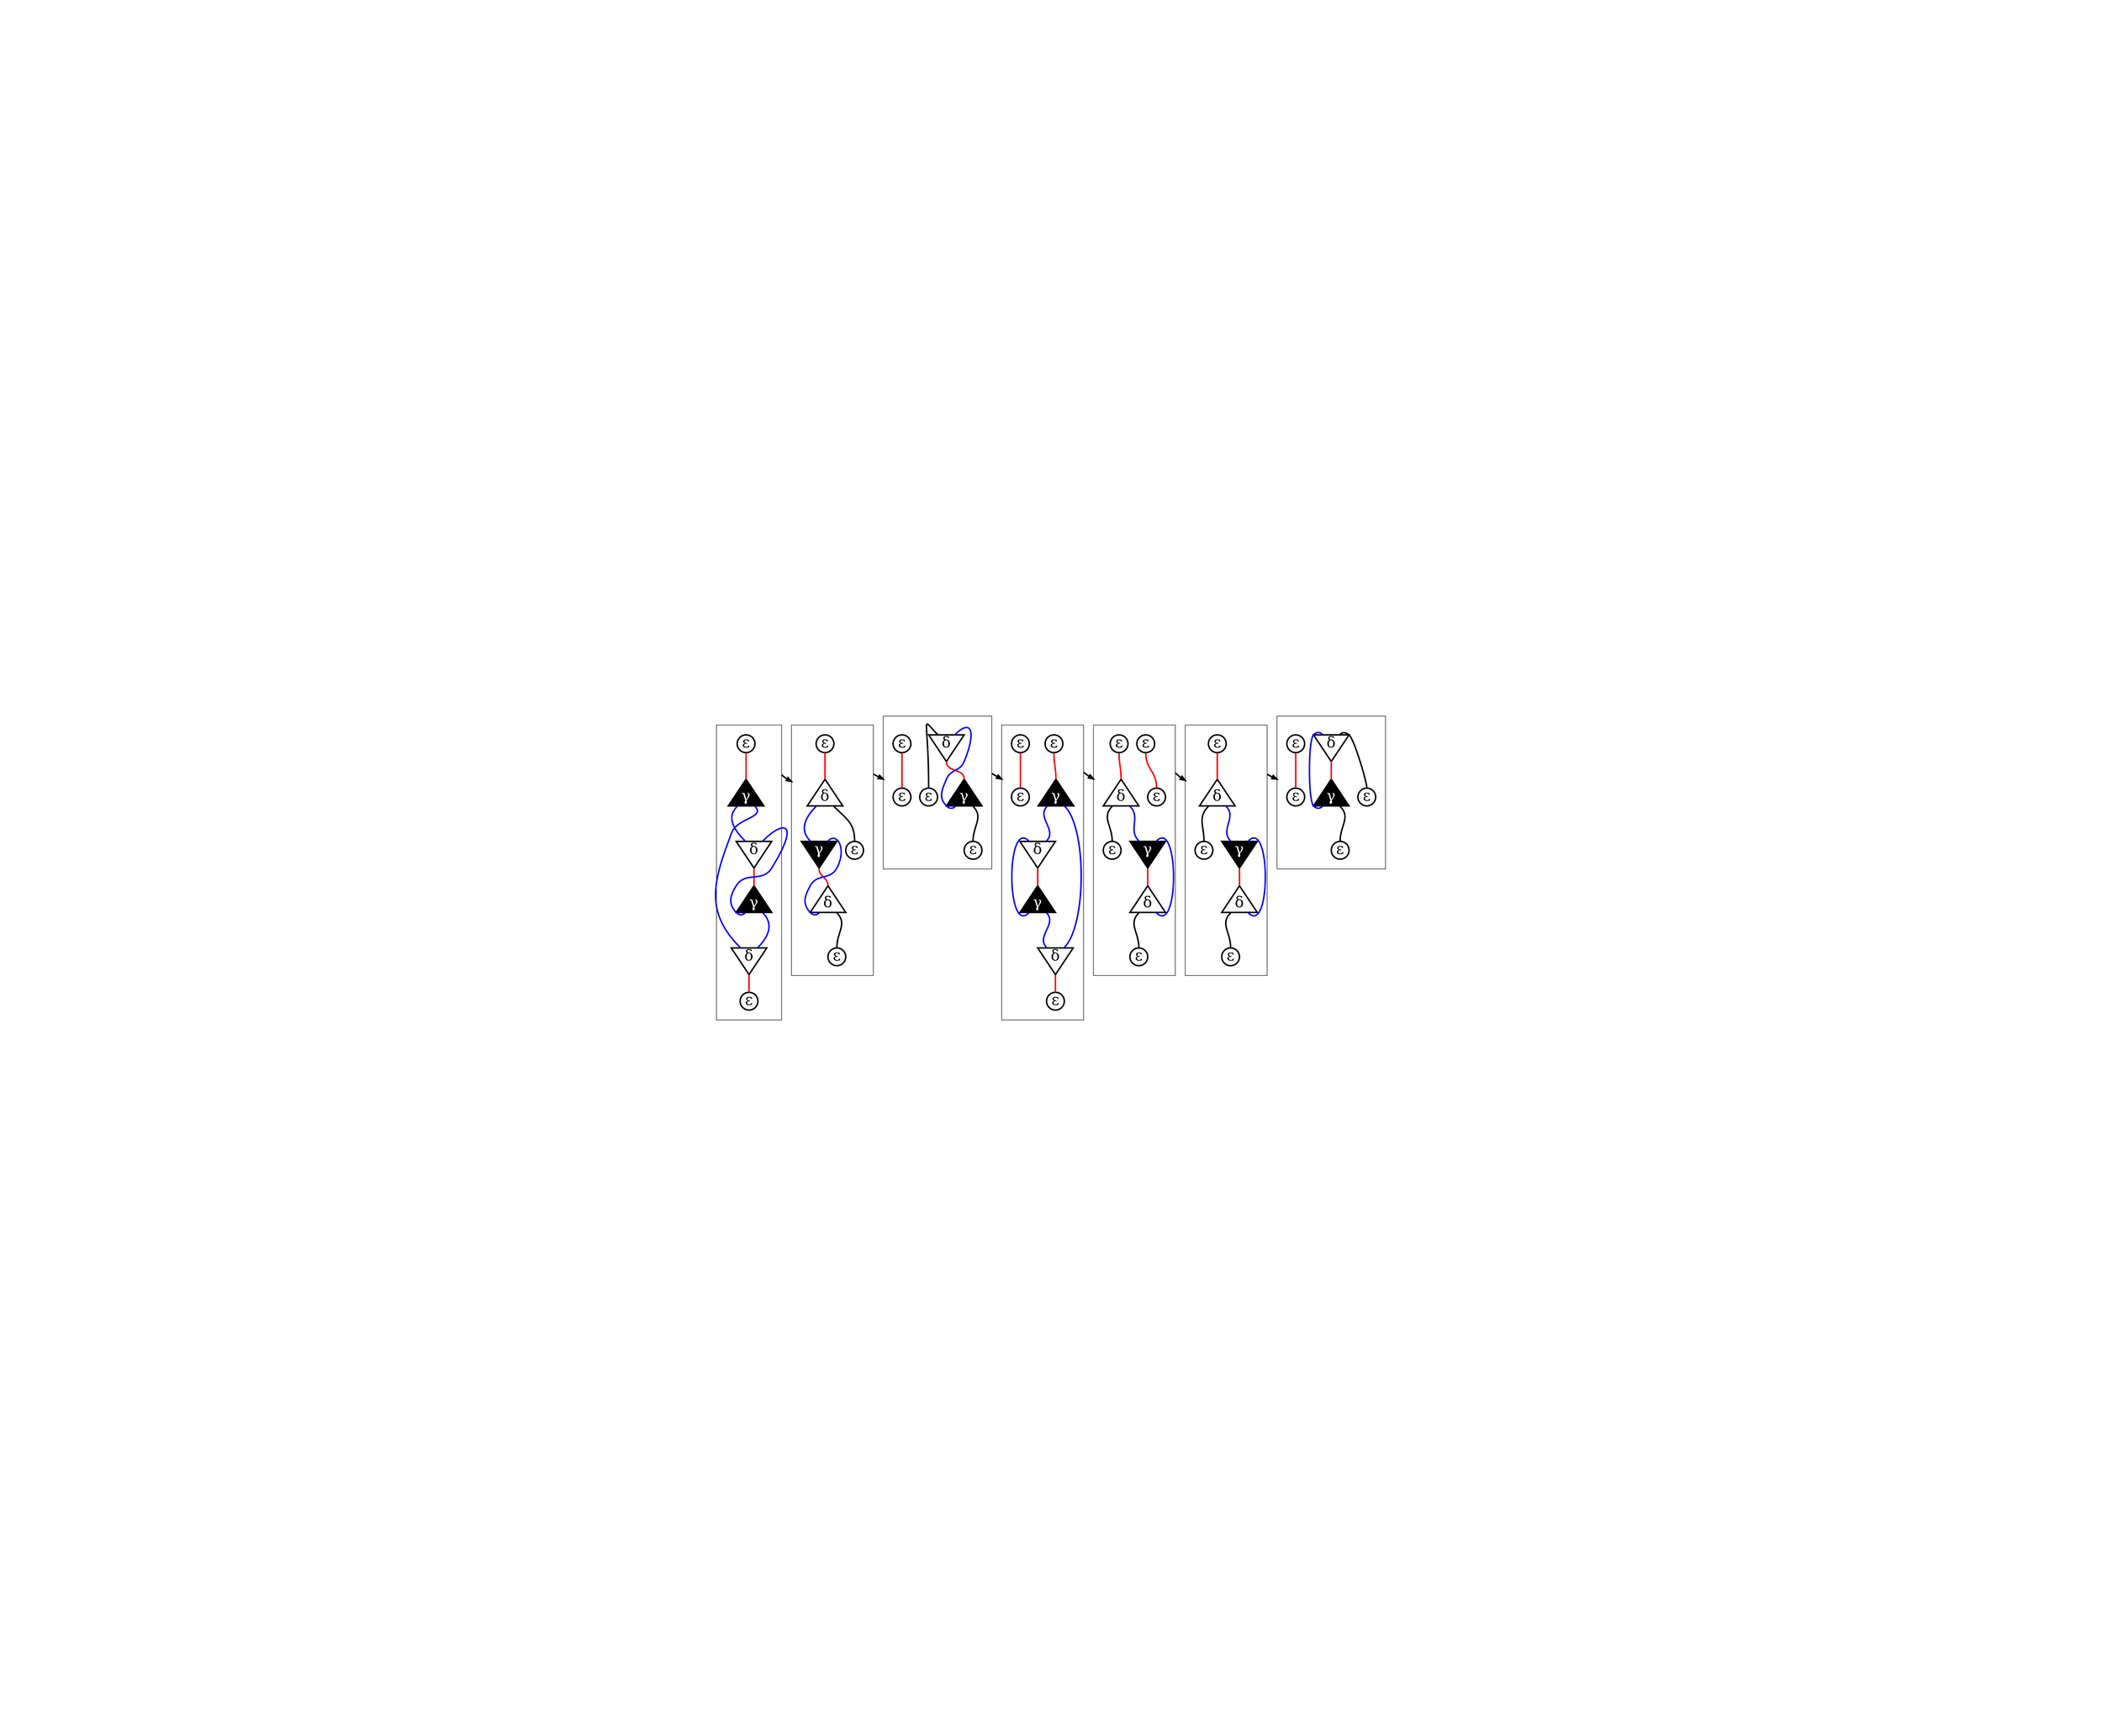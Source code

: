 digraph inet {
    graph [margin=20]
    node [penwidth=3,fontsize=30]
    edge [penwidth=3]
    
    
    compound=true;
    subgraph cluster_step0 {
dummy_0 [shape=point,style=invis];
	 "sg0n0":s-> "sg0n4":n [color=red] [arrowhead=none];
	 "sg0n4":sw-> "sg0n2":nw [color=blue] [arrowhead=none];
	 "sg0n2":s-> "sg0n5":n [color=red] [arrowhead=none];
	 "sg0n5":sw-> "sg0n2":ne [color=blue] [arrowhead=none];
	 "sg0n5":se-> "sg0n3":ne [color=blue] [arrowhead=none];
	 "sg0n3":s-> "sg0n1":n [color=red] [arrowhead=none];
	"sg0n1" [label="ε", shape=circle, width=0.2,fixedsize=true,height=0.5,fontcolor=black] [orientation=0];
	 "sg0n3":nw-> "sg0n4":se [color=blue] [arrowhead=none];
	"sg0n3" [label="δ", margin=0,shape=triangle,fixedsize=true,width=1,fillcolor=black,height=1,style=stroke,fontcolor=black] [orientation=180];
	"sg0n5" [label="γ", margin=0,shape=triangle,fixedsize=true,width=1,fillcolor=black,height=1,style=filled,fontcolor=white] [orientation=0];
	"sg0n2" [label="δ", margin=0,shape=triangle,fixedsize=true,width=1,fillcolor=black,height=1,style=stroke,fontcolor=black] [orientation=180];
	"sg0n4" [label="γ", margin=0,shape=triangle,fixedsize=true,width=1,fillcolor=black,height=1,style=filled,fontcolor=white] [orientation=0];
	"sg0n0" [label="ε", shape=circle, width=0.2,fixedsize=true,height=0.5,fontcolor=black] [orientation=180];
}
dummy_0:s -> dummy_1:s [constraint=false,ltail=cluster_step0,lhead=cluster_step1];
subgraph cluster_step1 {
dummy_1 [shape=point,style=invis];
	 "sg1n0":s-> "sg1n2":n [color=red] [arrowhead=none];
	 "sg1n2":sw-> "sg1n3":nw [color=blue] [arrowhead=none];
	 "sg1n3":s-> "sg1n1":n [color=red] [arrowhead=none];
	 "sg1n1":sw-> "sg1n3":ne [color=blue] [arrowhead=none];
	 "sg1n1":se-> "sg1n4":n [arrowhead=none];
	"sg1n4" [label="ε", shape=circle, width=0.2,fixedsize=true,height=0.5,fontcolor=black] [orientation=0];
	"sg1n1" [label="δ", margin=0,shape=triangle,fixedsize=true,width=1,fillcolor=black,height=1,style=stroke,fontcolor=black] [orientation=0];
	"sg1n3" [label="γ", margin=0,shape=triangle,fixedsize=true,width=1,fillcolor=black,height=1,style=filled,fontcolor=white] [orientation=180];
	 "sg1n2":se-> "sg1n5":n [arrowhead=none];
	"sg1n5" [label="ε", shape=circle, width=0.2,fixedsize=true,height=0.5,fontcolor=black] [orientation=0];
	"sg1n2" [label="δ", margin=0,shape=triangle,fixedsize=true,width=1,fillcolor=black,height=1,style=stroke,fontcolor=black] [orientation=0];
	"sg1n0" [label="ε", shape=circle, width=0.2,fixedsize=true,height=0.5,fontcolor=black] [orientation=180];
}
dummy_1:s -> dummy_2:s [constraint=false,ltail=cluster_step1,lhead=cluster_step2];
subgraph cluster_step2 {
dummy_2 [shape=point,style=invis];
	 "sg2n0":s-> "sg2n1":n [color=red] [arrowhead=none];
	 "sg2n1":sw-> "sg2n0":ne [color=blue] [arrowhead=none];
	 "sg2n1":se-> "sg2n4":n [arrowhead=none];
	"sg2n4" [label="ε", shape=circle, width=0.2,fixedsize=true,height=0.5,fontcolor=black] [orientation=0];
	"sg2n1" [label="γ", margin=0,shape=triangle,fixedsize=true,width=1,fillcolor=black,height=1,style=filled,fontcolor=white] [orientation=0];
	 "sg2n0":nw-> "sg2n2":n [arrowhead=none];
	"sg2n2" [label="ε", shape=circle, width=0.2,fixedsize=true,height=0.5,fontcolor=black] [orientation=0];
	"sg2n0" [label="δ", margin=0,shape=triangle,fixedsize=true,width=1,fillcolor=black,height=1,style=stroke,fontcolor=black] [orientation=180];
	 "sg2n3":s-> "sg2n5":n [color=red] [arrowhead=none];
	"sg2n5" [label="ε", shape=circle, width=0.2,fixedsize=true,height=0.5,fontcolor=black] [orientation=0];
	"sg2n3" [label="ε", shape=circle, width=0.2,fixedsize=true,height=0.5,fontcolor=black] [orientation=180];
}
dummy_2:s -> dummy_3:s [constraint=false,ltail=cluster_step2,lhead=cluster_step3];
subgraph cluster_step3 {
dummy_3 [shape=point,style=invis];
	 "sg3n0":s-> "sg3n7":n [color=red] [arrowhead=none];
	 "sg3n7":sw-> "sg3n4":ne [color=blue] [arrowhead=none];
	 "sg3n4":s-> "sg3n6":n [color=red] [arrowhead=none];
	 "sg3n6":sw-> "sg3n4":nw [color=blue] [arrowhead=none];
	 "sg3n6":se-> "sg3n5":nw [color=blue] [arrowhead=none];
	 "sg3n5":s-> "sg3n2":n [color=red] [arrowhead=none];
	"sg3n2" [label="ε", shape=circle, width=0.2,fixedsize=true,height=0.5,fontcolor=black] [orientation=0];
	 "sg3n5":ne-> "sg3n7":se [color=blue] [arrowhead=none];
	"sg3n5" [label="δ", margin=0,shape=triangle,fixedsize=true,width=1,fillcolor=black,height=1,style=stroke,fontcolor=black] [orientation=180];
	"sg3n6" [label="γ", margin=0,shape=triangle,fixedsize=true,width=1,fillcolor=black,height=1,style=filled,fontcolor=white] [orientation=0];
	"sg3n4" [label="δ", margin=0,shape=triangle,fixedsize=true,width=1,fillcolor=black,height=1,style=stroke,fontcolor=black] [orientation=180];
	"sg3n7" [label="γ", margin=0,shape=triangle,fixedsize=true,width=1,fillcolor=black,height=1,style=filled,fontcolor=white] [orientation=0];
	"sg3n0" [label="ε", shape=circle, width=0.2,fixedsize=true,height=0.5,fontcolor=black] [orientation=180];
	 "sg3n1":s-> "sg3n3":n [color=red] [arrowhead=none];
	"sg3n3" [label="ε", shape=circle, width=0.2,fixedsize=true,height=0.5,fontcolor=black] [orientation=0];
	"sg3n1" [label="ε", shape=circle, width=0.2,fixedsize=true,height=0.5,fontcolor=black] [orientation=180];
}
dummy_3:s -> dummy_4:s [constraint=false,ltail=cluster_step3,lhead=cluster_step4];
subgraph cluster_step4 {
dummy_4 [shape=point,style=invis];
	 "sg4n0":s-> "sg4n2":n [color=red] [arrowhead=none];
	"sg4n2" [label="ε", shape=circle, width=0.2,fixedsize=true,height=0.5,fontcolor=black] [orientation=0];
	"sg4n0" [label="ε", shape=circle, width=0.2,fixedsize=true,height=0.5,fontcolor=black] [orientation=180];
	 "sg4n1":s-> "sg4n4":n [color=red] [arrowhead=none];
	 "sg4n4":sw-> "sg4n7":n [arrowhead=none];
	"sg4n7" [label="ε", shape=circle, width=0.2,fixedsize=true,height=0.5,fontcolor=black] [orientation=0];
	 "sg4n4":se-> "sg4n5":nw [color=blue] [arrowhead=none];
	 "sg4n5":s-> "sg4n3":n [color=red] [arrowhead=none];
	 "sg4n3":sw-> "sg4n6":n [arrowhead=none];
	"sg4n6" [label="ε", shape=circle, width=0.2,fixedsize=true,height=0.5,fontcolor=black] [orientation=0];
	 "sg4n3":se-> "sg4n5":ne [color=blue] [arrowhead=none];
	"sg4n3" [label="δ", margin=0,shape=triangle,fixedsize=true,width=1,fillcolor=black,height=1,style=stroke,fontcolor=black] [orientation=0];
	"sg4n5" [label="γ", margin=0,shape=triangle,fixedsize=true,width=1,fillcolor=black,height=1,style=filled,fontcolor=white] [orientation=180];
	"sg4n4" [label="δ", margin=0,shape=triangle,fixedsize=true,width=1,fillcolor=black,height=1,style=stroke,fontcolor=black] [orientation=0];
	"sg4n1" [label="ε", shape=circle, width=0.2,fixedsize=true,height=0.5,fontcolor=black] [orientation=180];
}
dummy_4:s -> dummy_5:s [constraint=false,ltail=cluster_step4,lhead=cluster_step5];
subgraph cluster_step5 {
dummy_5 [shape=point,style=invis];
	 "sg5n0":s-> "sg5n2":n [color=red] [arrowhead=none];
	 "sg5n2":sw-> "sg5n5":n [arrowhead=none];
	"sg5n5" [label="ε", shape=circle, width=0.2,fixedsize=true,height=0.5,fontcolor=black] [orientation=0];
	 "sg5n2":se-> "sg5n3":nw [color=blue] [arrowhead=none];
	 "sg5n3":s-> "sg5n1":n [color=red] [arrowhead=none];
	 "sg5n1":sw-> "sg5n4":n [arrowhead=none];
	"sg5n4" [label="ε", shape=circle, width=0.2,fixedsize=true,height=0.5,fontcolor=black] [orientation=0];
	 "sg5n1":se-> "sg5n3":ne [color=blue] [arrowhead=none];
	"sg5n1" [label="δ", margin=0,shape=triangle,fixedsize=true,width=1,fillcolor=black,height=1,style=stroke,fontcolor=black] [orientation=0];
	"sg5n3" [label="γ", margin=0,shape=triangle,fixedsize=true,width=1,fillcolor=black,height=1,style=filled,fontcolor=white] [orientation=180];
	"sg5n2" [label="δ", margin=0,shape=triangle,fixedsize=true,width=1,fillcolor=black,height=1,style=stroke,fontcolor=black] [orientation=0];
	"sg5n0" [label="ε", shape=circle, width=0.2,fixedsize=true,height=0.5,fontcolor=black] [orientation=180];
}
dummy_5:s -> dummy_6:s [constraint=false,ltail=cluster_step5,lhead=cluster_step6];
subgraph cluster_step6 {
dummy_6 [shape=point,style=invis];
	 "sg6n0":s-> "sg6n1":n [color=red] [arrowhead=none];
	 "sg6n1":sw-> "sg6n0":nw [color=blue] [arrowhead=none];
	 "sg6n1":se-> "sg6n5":n [arrowhead=none];
	"sg6n5" [label="ε", shape=circle, width=0.2,fixedsize=true,height=0.5,fontcolor=black] [orientation=0];
	"sg6n1" [label="γ", margin=0,shape=triangle,fixedsize=true,width=1,fillcolor=black,height=1,style=filled,fontcolor=white] [orientation=0];
	 "sg6n0":ne-> "sg6n2":n [arrowhead=none];
	"sg6n2" [label="ε", shape=circle, width=0.2,fixedsize=true,height=0.5,fontcolor=black] [orientation=0];
	"sg6n0" [label="δ", margin=0,shape=triangle,fixedsize=true,width=1,fillcolor=black,height=1,style=stroke,fontcolor=black] [orientation=180];
	 "sg6n3":s-> "sg6n4":n [color=red] [arrowhead=none];
	"sg6n4" [label="ε", shape=circle, width=0.2,fixedsize=true,height=0.5,fontcolor=black] [orientation=0];
	"sg6n3" [label="ε", shape=circle, width=0.2,fixedsize=true,height=0.5,fontcolor=black] [orientation=180];
}

    }
    